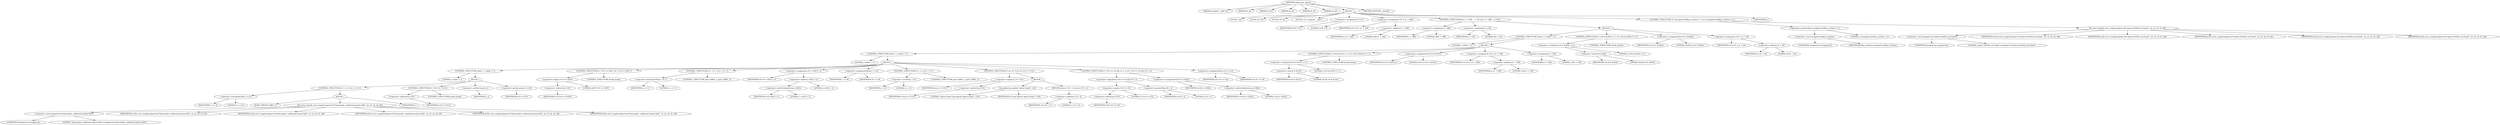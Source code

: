 digraph udhcp_get_option {  
"1000105" [label = "(METHOD,udhcp_get_option)" ]
"1000106" [label = "(PARAM,unsigned __int8 *a1)" ]
"1000107" [label = "(PARAM,int a2)" ]
"1000108" [label = "(PARAM,int a3)" ]
"1000109" [label = "(PARAM,int a4)" ]
"1000110" [label = "(PARAM,int a5)" ]
"1000111" [label = "(PARAM,int a6)" ]
"1000112" [label = "(BLOCK,,)" ]
"1000113" [label = "(LOCAL,i: int)" ]
"1000114" [label = "(LOCAL,v8: int)" ]
"1000115" [label = "(LOCAL,v9: int)" ]
"1000116" [label = "(LOCAL,v10: unsigned __int8 *)" ]
"1000117" [label = "(<operator>.assignment,v8 = 0)" ]
"1000118" [label = "(IDENTIFIER,v8,v8 = 0)" ]
"1000119" [label = "(LITERAL,0,v8 = 0)" ]
"1000120" [label = "(<operator>.assignment,v10 = a1 + 240)" ]
"1000121" [label = "(IDENTIFIER,v10,v10 = a1 + 240)" ]
"1000122" [label = "(<operator>.addition,a1 + 240)" ]
"1000123" [label = "(IDENTIFIER,a1,a1 + 240)" ]
"1000124" [label = "(LITERAL,240,a1 + 240)" ]
"1000125" [label = "(CONTROL_STRUCTURE,for ( i = 388; ; i = 64 ),for ( i = 388; ; i = 64 ))" ]
"1000126" [label = "(<operator>.assignment,i = 388)" ]
"1000127" [label = "(IDENTIFIER,i,i = 388)" ]
"1000128" [label = "(LITERAL,388,i = 388)" ]
"1000129" [label = "(<operator>.assignment,i = 64)" ]
"1000130" [label = "(IDENTIFIER,i,i = 64)" ]
"1000131" [label = "(LITERAL,64,i = 64)" ]
"1000132" [label = "(BLOCK,,)" ]
"1000133" [label = "(CONTROL_STRUCTURE,while ( 1 ),while ( 1 ))" ]
"1000134" [label = "(LITERAL,1,while ( 1 ))" ]
"1000135" [label = "(BLOCK,,)" ]
"1000136" [label = "(CONTROL_STRUCTURE,while ( 1 ),while ( 1 ))" ]
"1000137" [label = "(LITERAL,1,while ( 1 ))" ]
"1000138" [label = "(BLOCK,,)" ]
"1000139" [label = "(CONTROL_STRUCTURE,while ( 1 ),while ( 1 ))" ]
"1000140" [label = "(LITERAL,1,while ( 1 ))" ]
"1000141" [label = "(BLOCK,,)" ]
"1000142" [label = "(CONTROL_STRUCTURE,if ( i <= 0 ),if ( i <= 0 ))" ]
"1000143" [label = "(<operator>.lessEqualsThan,i <= 0)" ]
"1000144" [label = "(IDENTIFIER,i,i <= 0)" ]
"1000145" [label = "(LITERAL,0,i <= 0)" ]
"1000146" [label = "(BLOCK,,)" ]
"1000147" [label = "(JUMP_TARGET,LABEL_3)" ]
"1000148" [label = "(bb_error_msg,bb_error_msg((unsigned int)\"bad packet, malformed option field\", a2, a3, a4, a5, a6))" ]
"1000149" [label = "(<operator>.cast,(unsigned int)\"bad packet, malformed option field\")" ]
"1000150" [label = "(UNKNOWN,unsigned int,unsigned int)" ]
"1000151" [label = "(LITERAL,\"bad packet, malformed option field\",(unsigned int)\"bad packet, malformed option field\")" ]
"1000152" [label = "(IDENTIFIER,a2,bb_error_msg((unsigned int)\"bad packet, malformed option field\", a2, a3, a4, a5, a6))" ]
"1000153" [label = "(IDENTIFIER,a3,bb_error_msg((unsigned int)\"bad packet, malformed option field\", a2, a3, a4, a5, a6))" ]
"1000154" [label = "(IDENTIFIER,a4,bb_error_msg((unsigned int)\"bad packet, malformed option field\", a2, a3, a4, a5, a6))" ]
"1000155" [label = "(IDENTIFIER,a5,bb_error_msg((unsigned int)\"bad packet, malformed option field\", a2, a3, a4, a5, a6))" ]
"1000156" [label = "(IDENTIFIER,a6,bb_error_msg((unsigned int)\"bad packet, malformed option field\", a2, a3, a4, a5, a6))" ]
"1000157" [label = "(IDENTIFIER,L,)" ]
"1000158" [label = "(CONTROL_STRUCTURE,if ( *v10 ),if ( *v10 ))" ]
"1000159" [label = "(<operator>.indirection,*v10)" ]
"1000160" [label = "(IDENTIFIER,v10,if ( *v10 ))" ]
"1000161" [label = "(CONTROL_STRUCTURE,break;,break;)" ]
"1000162" [label = "(<operator>.preDecrement,--i)" ]
"1000163" [label = "(IDENTIFIER,i,--i)" ]
"1000164" [label = "(<operator>.preIncrement,++v10)" ]
"1000165" [label = "(IDENTIFIER,v10,++v10)" ]
"1000166" [label = "(CONTROL_STRUCTURE,if ( *v10 == 0xFF ),if ( *v10 == 0xFF ))" ]
"1000167" [label = "(<operator>.equals,*v10 == 0xFF)" ]
"1000168" [label = "(<operator>.indirection,*v10)" ]
"1000169" [label = "(IDENTIFIER,v10,*v10 == 0xFF)" ]
"1000170" [label = "(LITERAL,0xFF,*v10 == 0xFF)" ]
"1000171" [label = "(CONTROL_STRUCTURE,break;,break;)" ]
"1000172" [label = "(CONTROL_STRUCTURE,if ( i <= 1 ),if ( i <= 1 ))" ]
"1000173" [label = "(<operator>.lessEqualsThan,i <= 1)" ]
"1000174" [label = "(IDENTIFIER,i,i <= 1)" ]
"1000175" [label = "(LITERAL,1,i <= 1)" ]
"1000176" [label = "(CONTROL_STRUCTURE,goto LABEL_3;,goto LABEL_3;)" ]
"1000177" [label = "(<operator>.assignment,v9 = v10[1] + 2)" ]
"1000178" [label = "(IDENTIFIER,v9,v9 = v10[1] + 2)" ]
"1000179" [label = "(<operator>.addition,v10[1] + 2)" ]
"1000180" [label = "(<operator>.indirectIndexAccess,v10[1])" ]
"1000181" [label = "(IDENTIFIER,v10,v10[1] + 2)" ]
"1000182" [label = "(LITERAL,1,v10[1] + 2)" ]
"1000183" [label = "(LITERAL,2,v10[1] + 2)" ]
"1000184" [label = "(<operator>.assignmentMinus,i -= v9)" ]
"1000185" [label = "(IDENTIFIER,i,i -= v9)" ]
"1000186" [label = "(IDENTIFIER,v9,i -= v9)" ]
"1000187" [label = "(CONTROL_STRUCTURE,if ( i < 0 ),if ( i < 0 ))" ]
"1000188" [label = "(<operator>.lessThan,i < 0)" ]
"1000189" [label = "(IDENTIFIER,i,i < 0)" ]
"1000190" [label = "(LITERAL,0,i < 0)" ]
"1000191" [label = "(CONTROL_STRUCTURE,goto LABEL_3;,goto LABEL_3;)" ]
"1000192" [label = "(CONTROL_STRUCTURE,if ( a2 == *v10 ),if ( a2 == *v10 ))" ]
"1000193" [label = "(<operator>.equals,a2 == *v10)" ]
"1000194" [label = "(IDENTIFIER,a2,a2 == *v10)" ]
"1000195" [label = "(<operator>.indirection,*v10)" ]
"1000196" [label = "(IDENTIFIER,v10,a2 == *v10)" ]
"1000197" [label = "(BLOCK,,)" ]
"1000198" [label = "(log_option,log_option(\"option found\", v10))" ]
"1000199" [label = "(LITERAL,\"option found\",log_option(\"option found\", v10))" ]
"1000200" [label = "(IDENTIFIER,v10,log_option(\"option found\", v10))" ]
"1000201" [label = "(RETURN,return v10 + 2;,return v10 + 2;)" ]
"1000202" [label = "(<operator>.addition,v10 + 2)" ]
"1000203" [label = "(IDENTIFIER,v10,v10 + 2)" ]
"1000204" [label = "(LITERAL,2,v10 + 2)" ]
"1000205" [label = "(CONTROL_STRUCTURE,if ( *v10 == 52 && v9 > 2 ),if ( *v10 == 52 && v9 > 2 ))" ]
"1000206" [label = "(<operator>.logicalAnd,*v10 == 52 && v9 > 2)" ]
"1000207" [label = "(<operator>.equals,*v10 == 52)" ]
"1000208" [label = "(<operator>.indirection,*v10)" ]
"1000209" [label = "(IDENTIFIER,v10,*v10 == 52)" ]
"1000210" [label = "(LITERAL,52,*v10 == 52)" ]
"1000211" [label = "(<operator>.greaterThan,v9 > 2)" ]
"1000212" [label = "(IDENTIFIER,v9,v9 > 2)" ]
"1000213" [label = "(LITERAL,2,v9 > 2)" ]
"1000214" [label = "(<operators>.assignmentOr,v8 |= v10[2])" ]
"1000215" [label = "(IDENTIFIER,v8,v8 |= v10[2])" ]
"1000216" [label = "(<operator>.indirectIndexAccess,v10[2])" ]
"1000217" [label = "(IDENTIFIER,v10,v8 |= v10[2])" ]
"1000218" [label = "(LITERAL,2,v8 |= v10[2])" ]
"1000219" [label = "(<operator>.assignmentPlus,v10 += v9)" ]
"1000220" [label = "(IDENTIFIER,v10,v10 += v9)" ]
"1000221" [label = "(IDENTIFIER,v9,v10 += v9)" ]
"1000222" [label = "(CONTROL_STRUCTURE,if ( (v8 & 0x101) != 1 ),if ( (v8 & 0x101) != 1 ))" ]
"1000223" [label = "(<operator>.notEquals,(v8 & 0x101) != 1)" ]
"1000224" [label = "(<operator>.and,v8 & 0x101)" ]
"1000225" [label = "(IDENTIFIER,v8,v8 & 0x101)" ]
"1000226" [label = "(LITERAL,0x101,v8 & 0x101)" ]
"1000227" [label = "(LITERAL,1,(v8 & 0x101) != 1)" ]
"1000228" [label = "(CONTROL_STRUCTURE,break;,break;)" ]
"1000229" [label = "(<operators>.assignmentOr,v8 |= 0x101u)" ]
"1000230" [label = "(IDENTIFIER,v8,v8 |= 0x101u)" ]
"1000231" [label = "(LITERAL,0x101u,v8 |= 0x101u)" ]
"1000232" [label = "(<operator>.assignment,v10 = a1 + 108)" ]
"1000233" [label = "(IDENTIFIER,v10,v10 = a1 + 108)" ]
"1000234" [label = "(<operator>.addition,a1 + 108)" ]
"1000235" [label = "(IDENTIFIER,a1,a1 + 108)" ]
"1000236" [label = "(LITERAL,108,a1 + 108)" ]
"1000237" [label = "(<operator>.assignment,i = 128)" ]
"1000238" [label = "(IDENTIFIER,i,i = 128)" ]
"1000239" [label = "(LITERAL,128,i = 128)" ]
"1000240" [label = "(CONTROL_STRUCTURE,if ( (v8 & 0x202) != 2 ),if ( (v8 & 0x202) != 2 ))" ]
"1000241" [label = "(<operator>.notEquals,(v8 & 0x202) != 2)" ]
"1000242" [label = "(<operator>.and,v8 & 0x202)" ]
"1000243" [label = "(IDENTIFIER,v8,v8 & 0x202)" ]
"1000244" [label = "(LITERAL,0x202,v8 & 0x202)" ]
"1000245" [label = "(LITERAL,2,(v8 & 0x202) != 2)" ]
"1000246" [label = "(CONTROL_STRUCTURE,break;,break;)" ]
"1000247" [label = "(<operators>.assignmentOr,v8 |= 0x202u)" ]
"1000248" [label = "(IDENTIFIER,v8,v8 |= 0x202u)" ]
"1000249" [label = "(LITERAL,0x202u,v8 |= 0x202u)" ]
"1000250" [label = "(<operator>.assignment,v10 = a1 + 44)" ]
"1000251" [label = "(IDENTIFIER,v10,v10 = a1 + 44)" ]
"1000252" [label = "(<operator>.addition,a1 + 44)" ]
"1000253" [label = "(IDENTIFIER,a1,a1 + 44)" ]
"1000254" [label = "(LITERAL,44,a1 + 44)" ]
"1000255" [label = "(CONTROL_STRUCTURE,if ( (unsigned int)dhcp_verbose > 2 ),if ( (unsigned int)dhcp_verbose > 2 ))" ]
"1000256" [label = "(<operator>.greaterThan,(unsigned int)dhcp_verbose > 2)" ]
"1000257" [label = "(<operator>.cast,(unsigned int)dhcp_verbose)" ]
"1000258" [label = "(UNKNOWN,unsigned int,unsigned int)" ]
"1000259" [label = "(IDENTIFIER,dhcp_verbose,(unsigned int)dhcp_verbose)" ]
"1000260" [label = "(LITERAL,2,(unsigned int)dhcp_verbose > 2)" ]
"1000261" [label = "(bb_error_msg,bb_error_msg((unsigned int)\"option 0x%02x not found\", a2, a3, a4, a5, a6))" ]
"1000262" [label = "(<operator>.cast,(unsigned int)\"option 0x%02x not found\")" ]
"1000263" [label = "(UNKNOWN,unsigned int,unsigned int)" ]
"1000264" [label = "(LITERAL,\"option 0x%02x not found\",(unsigned int)\"option 0x%02x not found\")" ]
"1000265" [label = "(IDENTIFIER,a2,bb_error_msg((unsigned int)\"option 0x%02x not found\", a2, a3, a4, a5, a6))" ]
"1000266" [label = "(IDENTIFIER,a3,bb_error_msg((unsigned int)\"option 0x%02x not found\", a2, a3, a4, a5, a6))" ]
"1000267" [label = "(IDENTIFIER,a4,bb_error_msg((unsigned int)\"option 0x%02x not found\", a2, a3, a4, a5, a6))" ]
"1000268" [label = "(IDENTIFIER,a5,bb_error_msg((unsigned int)\"option 0x%02x not found\", a2, a3, a4, a5, a6))" ]
"1000269" [label = "(IDENTIFIER,a6,bb_error_msg((unsigned int)\"option 0x%02x not found\", a2, a3, a4, a5, a6))" ]
"1000270" [label = "(IDENTIFIER,L,)" ]
"1000271" [label = "(METHOD_RETURN,__fastcall)" ]
  "1000105" -> "1000106" 
  "1000105" -> "1000107" 
  "1000105" -> "1000108" 
  "1000105" -> "1000109" 
  "1000105" -> "1000110" 
  "1000105" -> "1000111" 
  "1000105" -> "1000112" 
  "1000105" -> "1000271" 
  "1000112" -> "1000113" 
  "1000112" -> "1000114" 
  "1000112" -> "1000115" 
  "1000112" -> "1000116" 
  "1000112" -> "1000117" 
  "1000112" -> "1000120" 
  "1000112" -> "1000125" 
  "1000112" -> "1000255" 
  "1000112" -> "1000270" 
  "1000117" -> "1000118" 
  "1000117" -> "1000119" 
  "1000120" -> "1000121" 
  "1000120" -> "1000122" 
  "1000122" -> "1000123" 
  "1000122" -> "1000124" 
  "1000125" -> "1000126" 
  "1000125" -> "1000129" 
  "1000125" -> "1000132" 
  "1000126" -> "1000127" 
  "1000126" -> "1000128" 
  "1000129" -> "1000130" 
  "1000129" -> "1000131" 
  "1000132" -> "1000133" 
  "1000132" -> "1000240" 
  "1000132" -> "1000247" 
  "1000132" -> "1000250" 
  "1000133" -> "1000134" 
  "1000133" -> "1000135" 
  "1000135" -> "1000136" 
  "1000135" -> "1000222" 
  "1000135" -> "1000229" 
  "1000135" -> "1000232" 
  "1000135" -> "1000237" 
  "1000136" -> "1000137" 
  "1000136" -> "1000138" 
  "1000138" -> "1000139" 
  "1000138" -> "1000166" 
  "1000138" -> "1000172" 
  "1000138" -> "1000177" 
  "1000138" -> "1000184" 
  "1000138" -> "1000187" 
  "1000138" -> "1000192" 
  "1000138" -> "1000205" 
  "1000138" -> "1000219" 
  "1000139" -> "1000140" 
  "1000139" -> "1000141" 
  "1000141" -> "1000142" 
  "1000141" -> "1000158" 
  "1000141" -> "1000162" 
  "1000141" -> "1000164" 
  "1000142" -> "1000143" 
  "1000142" -> "1000146" 
  "1000143" -> "1000144" 
  "1000143" -> "1000145" 
  "1000146" -> "1000147" 
  "1000146" -> "1000148" 
  "1000146" -> "1000157" 
  "1000148" -> "1000149" 
  "1000148" -> "1000152" 
  "1000148" -> "1000153" 
  "1000148" -> "1000154" 
  "1000148" -> "1000155" 
  "1000148" -> "1000156" 
  "1000149" -> "1000150" 
  "1000149" -> "1000151" 
  "1000158" -> "1000159" 
  "1000158" -> "1000161" 
  "1000159" -> "1000160" 
  "1000162" -> "1000163" 
  "1000164" -> "1000165" 
  "1000166" -> "1000167" 
  "1000166" -> "1000171" 
  "1000167" -> "1000168" 
  "1000167" -> "1000170" 
  "1000168" -> "1000169" 
  "1000172" -> "1000173" 
  "1000172" -> "1000176" 
  "1000173" -> "1000174" 
  "1000173" -> "1000175" 
  "1000177" -> "1000178" 
  "1000177" -> "1000179" 
  "1000179" -> "1000180" 
  "1000179" -> "1000183" 
  "1000180" -> "1000181" 
  "1000180" -> "1000182" 
  "1000184" -> "1000185" 
  "1000184" -> "1000186" 
  "1000187" -> "1000188" 
  "1000187" -> "1000191" 
  "1000188" -> "1000189" 
  "1000188" -> "1000190" 
  "1000192" -> "1000193" 
  "1000192" -> "1000197" 
  "1000193" -> "1000194" 
  "1000193" -> "1000195" 
  "1000195" -> "1000196" 
  "1000197" -> "1000198" 
  "1000197" -> "1000201" 
  "1000198" -> "1000199" 
  "1000198" -> "1000200" 
  "1000201" -> "1000202" 
  "1000202" -> "1000203" 
  "1000202" -> "1000204" 
  "1000205" -> "1000206" 
  "1000205" -> "1000214" 
  "1000206" -> "1000207" 
  "1000206" -> "1000211" 
  "1000207" -> "1000208" 
  "1000207" -> "1000210" 
  "1000208" -> "1000209" 
  "1000211" -> "1000212" 
  "1000211" -> "1000213" 
  "1000214" -> "1000215" 
  "1000214" -> "1000216" 
  "1000216" -> "1000217" 
  "1000216" -> "1000218" 
  "1000219" -> "1000220" 
  "1000219" -> "1000221" 
  "1000222" -> "1000223" 
  "1000222" -> "1000228" 
  "1000223" -> "1000224" 
  "1000223" -> "1000227" 
  "1000224" -> "1000225" 
  "1000224" -> "1000226" 
  "1000229" -> "1000230" 
  "1000229" -> "1000231" 
  "1000232" -> "1000233" 
  "1000232" -> "1000234" 
  "1000234" -> "1000235" 
  "1000234" -> "1000236" 
  "1000237" -> "1000238" 
  "1000237" -> "1000239" 
  "1000240" -> "1000241" 
  "1000240" -> "1000246" 
  "1000241" -> "1000242" 
  "1000241" -> "1000245" 
  "1000242" -> "1000243" 
  "1000242" -> "1000244" 
  "1000247" -> "1000248" 
  "1000247" -> "1000249" 
  "1000250" -> "1000251" 
  "1000250" -> "1000252" 
  "1000252" -> "1000253" 
  "1000252" -> "1000254" 
  "1000255" -> "1000256" 
  "1000255" -> "1000261" 
  "1000256" -> "1000257" 
  "1000256" -> "1000260" 
  "1000257" -> "1000258" 
  "1000257" -> "1000259" 
  "1000261" -> "1000262" 
  "1000261" -> "1000265" 
  "1000261" -> "1000266" 
  "1000261" -> "1000267" 
  "1000261" -> "1000268" 
  "1000261" -> "1000269" 
  "1000262" -> "1000263" 
  "1000262" -> "1000264" 
}
